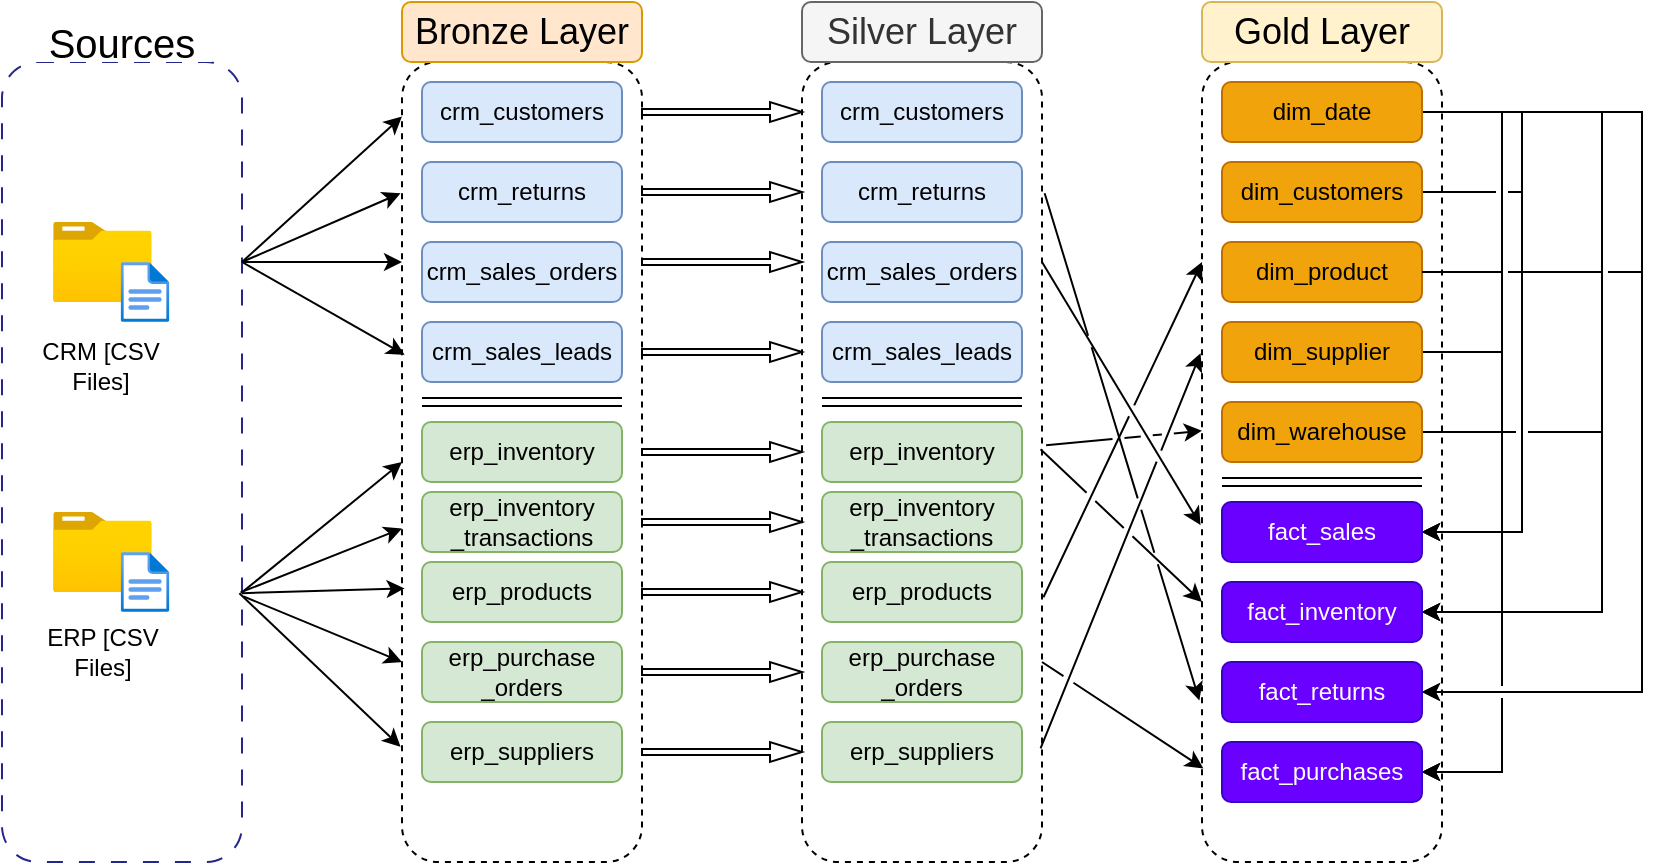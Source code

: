 <mxfile version="28.1.2">
  <diagram name="Page-1" id="ZmJrzv6IT6jI842BOoQp">
    <mxGraphModel dx="1042" dy="626" grid="1" gridSize="10" guides="1" tooltips="1" connect="1" arrows="1" fold="1" page="1" pageScale="1" pageWidth="1100" pageHeight="850" math="0" shadow="0">
      <root>
        <mxCell id="0" />
        <mxCell id="1" parent="0" />
        <mxCell id="AmxwaUaVY4FBrTd4A1zo-1" value="" style="rounded=1;whiteSpace=wrap;html=1;fillColor=none;dashed=1;" vertex="1" parent="1">
          <mxGeometry x="320" y="160" width="120" height="400" as="geometry" />
        </mxCell>
        <mxCell id="AmxwaUaVY4FBrTd4A1zo-2" value="&lt;font style=&quot;font-size: 18px;&quot;&gt;Bronze Layer&lt;/font&gt;" style="rounded=1;whiteSpace=wrap;html=1;fillColor=#ffe6cc;strokeColor=#d79b00;" vertex="1" parent="1">
          <mxGeometry x="320" y="130" width="120" height="30" as="geometry" />
        </mxCell>
        <mxCell id="AmxwaUaVY4FBrTd4A1zo-3" value="" style="rounded=1;whiteSpace=wrap;html=1;fillColor=none;dashed=1;" vertex="1" parent="1">
          <mxGeometry x="520" y="160" width="120" height="400" as="geometry" />
        </mxCell>
        <mxCell id="AmxwaUaVY4FBrTd4A1zo-4" value="&lt;font style=&quot;font-size: 18px;&quot;&gt;Silver Layer&lt;/font&gt;" style="rounded=1;whiteSpace=wrap;html=1;fillColor=#f5f5f5;strokeColor=#666666;fontColor=#333333;" vertex="1" parent="1">
          <mxGeometry x="520" y="130" width="120" height="30" as="geometry" />
        </mxCell>
        <mxCell id="AmxwaUaVY4FBrTd4A1zo-5" value="" style="rounded=1;whiteSpace=wrap;html=1;fillColor=none;dashed=1;" vertex="1" parent="1">
          <mxGeometry x="720" y="160" width="120" height="400" as="geometry" />
        </mxCell>
        <mxCell id="AmxwaUaVY4FBrTd4A1zo-6" value="&lt;font style=&quot;font-size: 18px;&quot;&gt;Gold Layer&lt;/font&gt;" style="rounded=1;whiteSpace=wrap;html=1;fillColor=#fff2cc;strokeColor=#d6b656;" vertex="1" parent="1">
          <mxGeometry x="720" y="130" width="120" height="30" as="geometry" />
        </mxCell>
        <mxCell id="AmxwaUaVY4FBrTd4A1zo-7" value="" style="rounded=1;whiteSpace=wrap;html=1;fillColor=none;strokeColor=light-dark(#23268b, #ededed);dashed=1;dashPattern=8 8;" vertex="1" parent="1">
          <mxGeometry x="120" y="160" width="120" height="400" as="geometry" />
        </mxCell>
        <mxCell id="AmxwaUaVY4FBrTd4A1zo-8" value="&lt;font style=&quot;font-size: 20px;&quot;&gt;Sources&lt;/font&gt;" style="rounded=0;whiteSpace=wrap;html=1;strokeColor=none;fillColor=default;" vertex="1" parent="1">
          <mxGeometry x="135" y="140" width="90" height="20" as="geometry" />
        </mxCell>
        <mxCell id="AmxwaUaVY4FBrTd4A1zo-9" value="" style="image;aspect=fixed;html=1;points=[];align=center;fontSize=12;image=img/lib/azure2/general/Folder_Blank.svg;" vertex="1" parent="1">
          <mxGeometry x="145.54" y="240.0" width="49.29" height="40" as="geometry" />
        </mxCell>
        <mxCell id="AmxwaUaVY4FBrTd4A1zo-10" value="" style="image;aspect=fixed;html=1;points=[];align=center;fontSize=12;image=img/lib/azure2/general/File.svg;" vertex="1" parent="1">
          <mxGeometry x="179.33" y="260.0" width="24.35" height="30" as="geometry" />
        </mxCell>
        <mxCell id="AmxwaUaVY4FBrTd4A1zo-11" value="" style="image;aspect=fixed;html=1;points=[];align=center;fontSize=12;image=img/lib/azure2/general/Folder_Blank.svg;" vertex="1" parent="1">
          <mxGeometry x="145.56" y="385.0" width="49.29" height="40" as="geometry" />
        </mxCell>
        <mxCell id="AmxwaUaVY4FBrTd4A1zo-12" value="" style="image;aspect=fixed;html=1;points=[];align=center;fontSize=12;image=img/lib/azure2/general/File.svg;" vertex="1" parent="1">
          <mxGeometry x="179.35" y="405.0" width="24.35" height="30" as="geometry" />
        </mxCell>
        <mxCell id="AmxwaUaVY4FBrTd4A1zo-13" value="CRM [CSV Files]" style="rounded=0;whiteSpace=wrap;html=1;strokeColor=none;fillColor=none;" vertex="1" parent="1">
          <mxGeometry x="136.72" y="300.0" width="65.21" height="24.55" as="geometry" />
        </mxCell>
        <mxCell id="AmxwaUaVY4FBrTd4A1zo-14" value="ERP [CSV Files]" style="rounded=0;whiteSpace=wrap;html=1;strokeColor=none;fillColor=none;" vertex="1" parent="1">
          <mxGeometry x="137.95" y="445.0" width="64.5" height="20" as="geometry" />
        </mxCell>
        <mxCell id="AmxwaUaVY4FBrTd4A1zo-15" value="crm_customers" style="rounded=1;whiteSpace=wrap;html=1;fillColor=#dae8fc;strokeColor=#6c8ebf;" vertex="1" parent="1">
          <mxGeometry x="330" y="170" width="100" height="30" as="geometry" />
        </mxCell>
        <mxCell id="AmxwaUaVY4FBrTd4A1zo-16" value="crm_returns" style="rounded=1;whiteSpace=wrap;html=1;fillColor=#dae8fc;strokeColor=#6c8ebf;" vertex="1" parent="1">
          <mxGeometry x="330" y="210" width="100" height="30" as="geometry" />
        </mxCell>
        <mxCell id="AmxwaUaVY4FBrTd4A1zo-17" value="crm_sales_orders" style="rounded=1;whiteSpace=wrap;html=1;fillColor=#dae8fc;strokeColor=#6c8ebf;" vertex="1" parent="1">
          <mxGeometry x="330" y="250" width="100" height="30" as="geometry" />
        </mxCell>
        <mxCell id="AmxwaUaVY4FBrTd4A1zo-18" value="crm_sales_leads" style="rounded=1;whiteSpace=wrap;html=1;fillColor=#dae8fc;strokeColor=#6c8ebf;" vertex="1" parent="1">
          <mxGeometry x="330" y="290" width="100" height="30" as="geometry" />
        </mxCell>
        <mxCell id="AmxwaUaVY4FBrTd4A1zo-20" value="" style="shape=link;html=1;rounded=0;" edge="1" parent="1">
          <mxGeometry width="100" relative="1" as="geometry">
            <mxPoint x="330" y="330" as="sourcePoint" />
            <mxPoint x="430" y="330" as="targetPoint" />
          </mxGeometry>
        </mxCell>
        <mxCell id="AmxwaUaVY4FBrTd4A1zo-21" value="erp_inventory" style="rounded=1;whiteSpace=wrap;html=1;fillColor=#d5e8d4;strokeColor=#82b366;" vertex="1" parent="1">
          <mxGeometry x="330" y="340" width="100" height="30" as="geometry" />
        </mxCell>
        <mxCell id="AmxwaUaVY4FBrTd4A1zo-22" value="erp_inventory&lt;br&gt;_transactions" style="rounded=1;whiteSpace=wrap;html=1;fillColor=#d5e8d4;strokeColor=#82b366;" vertex="1" parent="1">
          <mxGeometry x="330" y="375" width="100" height="30" as="geometry" />
        </mxCell>
        <mxCell id="AmxwaUaVY4FBrTd4A1zo-23" value="erp_products" style="rounded=1;whiteSpace=wrap;html=1;fillColor=#d5e8d4;strokeColor=#82b366;" vertex="1" parent="1">
          <mxGeometry x="330" y="410" width="100" height="30" as="geometry" />
        </mxCell>
        <mxCell id="AmxwaUaVY4FBrTd4A1zo-24" value="erp_purchase&lt;br&gt;_orders" style="rounded=1;whiteSpace=wrap;html=1;fillColor=#d5e8d4;strokeColor=#82b366;" vertex="1" parent="1">
          <mxGeometry x="330" y="450" width="100" height="30" as="geometry" />
        </mxCell>
        <mxCell id="AmxwaUaVY4FBrTd4A1zo-25" value="erp_suppliers" style="rounded=1;whiteSpace=wrap;html=1;fillColor=#d5e8d4;strokeColor=#82b366;" vertex="1" parent="1">
          <mxGeometry x="330" y="490" width="100" height="30" as="geometry" />
        </mxCell>
        <mxCell id="AmxwaUaVY4FBrTd4A1zo-26" value="crm_customers" style="rounded=1;whiteSpace=wrap;html=1;fillColor=#dae8fc;strokeColor=#6c8ebf;" vertex="1" parent="1">
          <mxGeometry x="530" y="170" width="100" height="30" as="geometry" />
        </mxCell>
        <mxCell id="AmxwaUaVY4FBrTd4A1zo-27" value="crm_returns" style="rounded=1;whiteSpace=wrap;html=1;fillColor=#dae8fc;strokeColor=#6c8ebf;" vertex="1" parent="1">
          <mxGeometry x="530" y="210" width="100" height="30" as="geometry" />
        </mxCell>
        <mxCell id="AmxwaUaVY4FBrTd4A1zo-28" value="crm_sales_orders" style="rounded=1;whiteSpace=wrap;html=1;fillColor=#dae8fc;strokeColor=#6c8ebf;" vertex="1" parent="1">
          <mxGeometry x="530" y="250" width="100" height="30" as="geometry" />
        </mxCell>
        <mxCell id="AmxwaUaVY4FBrTd4A1zo-29" value="crm_sales_leads" style="rounded=1;whiteSpace=wrap;html=1;fillColor=#dae8fc;strokeColor=#6c8ebf;" vertex="1" parent="1">
          <mxGeometry x="530" y="290" width="100" height="30" as="geometry" />
        </mxCell>
        <mxCell id="AmxwaUaVY4FBrTd4A1zo-30" value="" style="shape=link;html=1;rounded=0;" edge="1" parent="1">
          <mxGeometry width="100" relative="1" as="geometry">
            <mxPoint x="530" y="330" as="sourcePoint" />
            <mxPoint x="630" y="330" as="targetPoint" />
          </mxGeometry>
        </mxCell>
        <mxCell id="AmxwaUaVY4FBrTd4A1zo-31" value="erp_inventory" style="rounded=1;whiteSpace=wrap;html=1;fillColor=#d5e8d4;strokeColor=#82b366;" vertex="1" parent="1">
          <mxGeometry x="530" y="340" width="100" height="30" as="geometry" />
        </mxCell>
        <mxCell id="AmxwaUaVY4FBrTd4A1zo-32" value="erp_inventory&lt;br&gt;_transactions" style="rounded=1;whiteSpace=wrap;html=1;fillColor=#d5e8d4;strokeColor=#82b366;" vertex="1" parent="1">
          <mxGeometry x="530" y="375" width="100" height="30" as="geometry" />
        </mxCell>
        <mxCell id="AmxwaUaVY4FBrTd4A1zo-33" value="erp_products" style="rounded=1;whiteSpace=wrap;html=1;fillColor=#d5e8d4;strokeColor=#82b366;" vertex="1" parent="1">
          <mxGeometry x="530" y="410" width="100" height="30" as="geometry" />
        </mxCell>
        <mxCell id="AmxwaUaVY4FBrTd4A1zo-34" value="erp_purchase&lt;br&gt;_orders" style="rounded=1;whiteSpace=wrap;html=1;fillColor=#d5e8d4;strokeColor=#82b366;" vertex="1" parent="1">
          <mxGeometry x="530" y="450" width="100" height="30" as="geometry" />
        </mxCell>
        <mxCell id="AmxwaUaVY4FBrTd4A1zo-35" value="erp_suppliers" style="rounded=1;whiteSpace=wrap;html=1;fillColor=#d5e8d4;strokeColor=#82b366;" vertex="1" parent="1">
          <mxGeometry x="530" y="490" width="100" height="30" as="geometry" />
        </mxCell>
        <mxCell id="AmxwaUaVY4FBrTd4A1zo-36" value="" style="endArrow=classic;html=1;rounded=0;entryX=0;entryY=0.068;entryDx=0;entryDy=0;entryPerimeter=0;" edge="1" parent="1" target="AmxwaUaVY4FBrTd4A1zo-1">
          <mxGeometry width="50" height="50" relative="1" as="geometry">
            <mxPoint x="240" y="260" as="sourcePoint" />
            <mxPoint x="290" y="210" as="targetPoint" />
          </mxGeometry>
        </mxCell>
        <mxCell id="AmxwaUaVY4FBrTd4A1zo-37" value="" style="endArrow=classic;html=1;rounded=0;entryX=-0.006;entryY=0.164;entryDx=0;entryDy=0;entryPerimeter=0;exitX=1;exitY=0.25;exitDx=0;exitDy=0;" edge="1" parent="1" source="AmxwaUaVY4FBrTd4A1zo-7" target="AmxwaUaVY4FBrTd4A1zo-1">
          <mxGeometry width="50" height="50" relative="1" as="geometry">
            <mxPoint x="250" y="290" as="sourcePoint" />
            <mxPoint x="330" y="217" as="targetPoint" />
          </mxGeometry>
        </mxCell>
        <mxCell id="AmxwaUaVY4FBrTd4A1zo-38" value="" style="endArrow=classic;html=1;rounded=0;entryX=0;entryY=0.25;entryDx=0;entryDy=0;exitX=1;exitY=0.25;exitDx=0;exitDy=0;" edge="1" parent="1" source="AmxwaUaVY4FBrTd4A1zo-7" target="AmxwaUaVY4FBrTd4A1zo-1">
          <mxGeometry width="50" height="50" relative="1" as="geometry">
            <mxPoint x="280" y="284" as="sourcePoint" />
            <mxPoint x="359" y="250" as="targetPoint" />
          </mxGeometry>
        </mxCell>
        <mxCell id="AmxwaUaVY4FBrTd4A1zo-39" value="" style="endArrow=classic;html=1;rounded=0;entryX=0.011;entryY=0.366;entryDx=0;entryDy=0;entryPerimeter=0;exitX=1;exitY=0.25;exitDx=0;exitDy=0;" edge="1" parent="1" source="AmxwaUaVY4FBrTd4A1zo-7" target="AmxwaUaVY4FBrTd4A1zo-1">
          <mxGeometry width="50" height="50" relative="1" as="geometry">
            <mxPoint x="290" y="314" as="sourcePoint" />
            <mxPoint x="369" y="280" as="targetPoint" />
          </mxGeometry>
        </mxCell>
        <mxCell id="AmxwaUaVY4FBrTd4A1zo-40" value="" style="endArrow=classic;html=1;rounded=0;entryX=0;entryY=0.5;entryDx=0;entryDy=0;exitX=1;exitY=0.663;exitDx=0;exitDy=0;exitPerimeter=0;" edge="1" parent="1" source="AmxwaUaVY4FBrTd4A1zo-7" target="AmxwaUaVY4FBrTd4A1zo-1">
          <mxGeometry width="50" height="50" relative="1" as="geometry">
            <mxPoint x="250" y="343" as="sourcePoint" />
            <mxPoint x="330" y="270" as="targetPoint" />
          </mxGeometry>
        </mxCell>
        <mxCell id="AmxwaUaVY4FBrTd4A1zo-41" value="" style="endArrow=classic;html=1;rounded=0;entryX=-0.006;entryY=0.856;entryDx=0;entryDy=0;entryPerimeter=0;exitX=0.989;exitY=0.664;exitDx=0;exitDy=0;exitPerimeter=0;" edge="1" parent="1" source="AmxwaUaVY4FBrTd4A1zo-7" target="AmxwaUaVY4FBrTd4A1zo-1">
          <mxGeometry width="50" height="50" relative="1" as="geometry">
            <mxPoint x="280" y="453" as="sourcePoint" />
            <mxPoint x="360" y="380" as="targetPoint" />
          </mxGeometry>
        </mxCell>
        <mxCell id="AmxwaUaVY4FBrTd4A1zo-42" value="" style="endArrow=classic;html=1;rounded=0;entryX=0;entryY=0.75;entryDx=0;entryDy=0;exitX=1.006;exitY=0.668;exitDx=0;exitDy=0;exitPerimeter=0;" edge="1" parent="1" source="AmxwaUaVY4FBrTd4A1zo-7" target="AmxwaUaVY4FBrTd4A1zo-1">
          <mxGeometry width="50" height="50" relative="1" as="geometry">
            <mxPoint x="280" y="453" as="sourcePoint" />
            <mxPoint x="360" y="380" as="targetPoint" />
          </mxGeometry>
        </mxCell>
        <mxCell id="AmxwaUaVY4FBrTd4A1zo-43" value="" style="endArrow=classic;html=1;rounded=0;entryX=0.011;entryY=0.658;entryDx=0;entryDy=0;entryPerimeter=0;exitX=1;exitY=0.664;exitDx=0;exitDy=0;exitPerimeter=0;" edge="1" parent="1" source="AmxwaUaVY4FBrTd4A1zo-7" target="AmxwaUaVY4FBrTd4A1zo-1">
          <mxGeometry width="50" height="50" relative="1" as="geometry">
            <mxPoint x="280" y="453" as="sourcePoint" />
            <mxPoint x="360" y="380" as="targetPoint" />
          </mxGeometry>
        </mxCell>
        <mxCell id="AmxwaUaVY4FBrTd4A1zo-44" value="" style="endArrow=classic;html=1;rounded=0;entryX=0;entryY=0.583;entryDx=0;entryDy=0;entryPerimeter=0;exitX=0.994;exitY=0.663;exitDx=0;exitDy=0;exitPerimeter=0;" edge="1" parent="1" source="AmxwaUaVY4FBrTd4A1zo-7" target="AmxwaUaVY4FBrTd4A1zo-1">
          <mxGeometry width="50" height="50" relative="1" as="geometry">
            <mxPoint x="280" y="453" as="sourcePoint" />
            <mxPoint x="360" y="380" as="targetPoint" />
          </mxGeometry>
        </mxCell>
        <mxCell id="AmxwaUaVY4FBrTd4A1zo-45" value="" style="shape=singleArrow;whiteSpace=wrap;html=1;" vertex="1" parent="1">
          <mxGeometry x="440" y="180" width="80" height="10" as="geometry" />
        </mxCell>
        <mxCell id="AmxwaUaVY4FBrTd4A1zo-46" value="" style="shape=singleArrow;whiteSpace=wrap;html=1;" vertex="1" parent="1">
          <mxGeometry x="440" y="220" width="80" height="10" as="geometry" />
        </mxCell>
        <mxCell id="AmxwaUaVY4FBrTd4A1zo-47" value="" style="shape=singleArrow;whiteSpace=wrap;html=1;" vertex="1" parent="1">
          <mxGeometry x="440" y="255" width="80" height="10" as="geometry" />
        </mxCell>
        <mxCell id="AmxwaUaVY4FBrTd4A1zo-48" value="" style="shape=singleArrow;whiteSpace=wrap;html=1;" vertex="1" parent="1">
          <mxGeometry x="440" y="300" width="80" height="10" as="geometry" />
        </mxCell>
        <mxCell id="AmxwaUaVY4FBrTd4A1zo-49" value="" style="shape=singleArrow;whiteSpace=wrap;html=1;" vertex="1" parent="1">
          <mxGeometry x="440" y="350" width="80" height="10" as="geometry" />
        </mxCell>
        <mxCell id="AmxwaUaVY4FBrTd4A1zo-50" value="" style="shape=singleArrow;whiteSpace=wrap;html=1;" vertex="1" parent="1">
          <mxGeometry x="440" y="385" width="80" height="10" as="geometry" />
        </mxCell>
        <mxCell id="AmxwaUaVY4FBrTd4A1zo-51" value="" style="shape=singleArrow;whiteSpace=wrap;html=1;" vertex="1" parent="1">
          <mxGeometry x="440" y="420" width="80" height="10" as="geometry" />
        </mxCell>
        <mxCell id="AmxwaUaVY4FBrTd4A1zo-52" value="" style="shape=singleArrow;whiteSpace=wrap;html=1;" vertex="1" parent="1">
          <mxGeometry x="440" y="460" width="80" height="10" as="geometry" />
        </mxCell>
        <mxCell id="AmxwaUaVY4FBrTd4A1zo-53" value="" style="shape=singleArrow;whiteSpace=wrap;html=1;" vertex="1" parent="1">
          <mxGeometry x="440" y="500" width="80" height="10" as="geometry" />
        </mxCell>
        <mxCell id="AmxwaUaVY4FBrTd4A1zo-72" style="edgeStyle=orthogonalEdgeStyle;rounded=0;orthogonalLoop=1;jettySize=auto;html=1;entryX=1;entryY=0.5;entryDx=0;entryDy=0;jumpStyle=gap;" edge="1" parent="1" source="AmxwaUaVY4FBrTd4A1zo-54" target="AmxwaUaVY4FBrTd4A1zo-61">
          <mxGeometry relative="1" as="geometry">
            <Array as="points">
              <mxPoint x="880" y="185" />
              <mxPoint x="880" y="395" />
            </Array>
          </mxGeometry>
        </mxCell>
        <mxCell id="AmxwaUaVY4FBrTd4A1zo-75" style="edgeStyle=orthogonalEdgeStyle;rounded=0;orthogonalLoop=1;jettySize=auto;html=1;entryX=1;entryY=0.5;entryDx=0;entryDy=0;jumpStyle=gap;" edge="1" parent="1" source="AmxwaUaVY4FBrTd4A1zo-54" target="AmxwaUaVY4FBrTd4A1zo-62">
          <mxGeometry relative="1" as="geometry">
            <Array as="points">
              <mxPoint x="920" y="185" />
              <mxPoint x="920" y="435" />
            </Array>
          </mxGeometry>
        </mxCell>
        <mxCell id="AmxwaUaVY4FBrTd4A1zo-80" style="edgeStyle=orthogonalEdgeStyle;rounded=0;orthogonalLoop=1;jettySize=auto;html=1;entryX=1;entryY=0.5;entryDx=0;entryDy=0;jumpStyle=gap;" edge="1" parent="1" source="AmxwaUaVY4FBrTd4A1zo-54" target="AmxwaUaVY4FBrTd4A1zo-63">
          <mxGeometry relative="1" as="geometry">
            <Array as="points">
              <mxPoint x="940" y="185" />
              <mxPoint x="940" y="475" />
            </Array>
          </mxGeometry>
        </mxCell>
        <mxCell id="AmxwaUaVY4FBrTd4A1zo-85" style="edgeStyle=orthogonalEdgeStyle;rounded=0;orthogonalLoop=1;jettySize=auto;html=1;entryX=1;entryY=0.5;entryDx=0;entryDy=0;jumpStyle=gap;" edge="1" parent="1" source="AmxwaUaVY4FBrTd4A1zo-54" target="AmxwaUaVY4FBrTd4A1zo-64">
          <mxGeometry relative="1" as="geometry">
            <Array as="points">
              <mxPoint x="870" y="185" />
              <mxPoint x="870" y="515" />
            </Array>
          </mxGeometry>
        </mxCell>
        <mxCell id="AmxwaUaVY4FBrTd4A1zo-54" value="dim_date" style="rounded=1;whiteSpace=wrap;html=1;fillColor=#f0a30a;strokeColor=#BD7000;fontColor=#000000;" vertex="1" parent="1">
          <mxGeometry x="730" y="170" width="100" height="30" as="geometry" />
        </mxCell>
        <mxCell id="AmxwaUaVY4FBrTd4A1zo-70" style="edgeStyle=orthogonalEdgeStyle;rounded=0;orthogonalLoop=1;jettySize=auto;html=1;exitX=1;exitY=0.5;exitDx=0;exitDy=0;entryX=1;entryY=0.5;entryDx=0;entryDy=0;jumpStyle=gap;" edge="1" parent="1" source="AmxwaUaVY4FBrTd4A1zo-55" target="AmxwaUaVY4FBrTd4A1zo-61">
          <mxGeometry relative="1" as="geometry">
            <mxPoint x="880" y="400" as="targetPoint" />
            <Array as="points">
              <mxPoint x="880" y="225" />
              <mxPoint x="880" y="395" />
            </Array>
          </mxGeometry>
        </mxCell>
        <mxCell id="AmxwaUaVY4FBrTd4A1zo-55" value="dim_customers" style="rounded=1;whiteSpace=wrap;html=1;fillColor=#f0a30a;strokeColor=#BD7000;fontColor=#000000;" vertex="1" parent="1">
          <mxGeometry x="730" y="210" width="100" height="30" as="geometry" />
        </mxCell>
        <mxCell id="AmxwaUaVY4FBrTd4A1zo-71" style="edgeStyle=orthogonalEdgeStyle;rounded=0;orthogonalLoop=1;jettySize=auto;html=1;entryX=1;entryY=0.5;entryDx=0;entryDy=0;jumpStyle=gap;" edge="1" parent="1" source="AmxwaUaVY4FBrTd4A1zo-56" target="AmxwaUaVY4FBrTd4A1zo-61">
          <mxGeometry relative="1" as="geometry">
            <Array as="points">
              <mxPoint x="880" y="265" />
              <mxPoint x="880" y="395" />
            </Array>
          </mxGeometry>
        </mxCell>
        <mxCell id="AmxwaUaVY4FBrTd4A1zo-74" style="edgeStyle=orthogonalEdgeStyle;rounded=0;orthogonalLoop=1;jettySize=auto;html=1;entryX=1;entryY=0.5;entryDx=0;entryDy=0;jumpStyle=gap;" edge="1" parent="1" source="AmxwaUaVY4FBrTd4A1zo-56" target="AmxwaUaVY4FBrTd4A1zo-62">
          <mxGeometry relative="1" as="geometry">
            <Array as="points">
              <mxPoint x="920" y="265" />
              <mxPoint x="920" y="435" />
            </Array>
          </mxGeometry>
        </mxCell>
        <mxCell id="AmxwaUaVY4FBrTd4A1zo-84" style="edgeStyle=orthogonalEdgeStyle;rounded=0;orthogonalLoop=1;jettySize=auto;html=1;entryX=1;entryY=0.5;entryDx=0;entryDy=0;jumpStyle=gap;" edge="1" parent="1" source="AmxwaUaVY4FBrTd4A1zo-56" target="AmxwaUaVY4FBrTd4A1zo-64">
          <mxGeometry relative="1" as="geometry">
            <Array as="points">
              <mxPoint x="870" y="265" />
              <mxPoint x="870" y="515" />
            </Array>
          </mxGeometry>
        </mxCell>
        <mxCell id="AmxwaUaVY4FBrTd4A1zo-56" value="dim_product" style="rounded=1;whiteSpace=wrap;html=1;fillColor=#f0a30a;strokeColor=#BD7000;fontColor=#000000;" vertex="1" parent="1">
          <mxGeometry x="730" y="250" width="100" height="30" as="geometry" />
        </mxCell>
        <mxCell id="AmxwaUaVY4FBrTd4A1zo-83" style="edgeStyle=orthogonalEdgeStyle;rounded=0;orthogonalLoop=1;jettySize=auto;html=1;entryX=1;entryY=0.5;entryDx=0;entryDy=0;jumpStyle=gap;" edge="1" parent="1" source="AmxwaUaVY4FBrTd4A1zo-57" target="AmxwaUaVY4FBrTd4A1zo-64">
          <mxGeometry relative="1" as="geometry">
            <Array as="points">
              <mxPoint x="870" y="305" />
              <mxPoint x="870" y="515" />
            </Array>
          </mxGeometry>
        </mxCell>
        <mxCell id="AmxwaUaVY4FBrTd4A1zo-57" value="dim_supplier" style="rounded=1;whiteSpace=wrap;html=1;fillColor=#f0a30a;strokeColor=#BD7000;fontColor=#000000;" vertex="1" parent="1">
          <mxGeometry x="730" y="290" width="100" height="30" as="geometry" />
        </mxCell>
        <mxCell id="AmxwaUaVY4FBrTd4A1zo-76" style="edgeStyle=orthogonalEdgeStyle;rounded=0;orthogonalLoop=1;jettySize=auto;html=1;entryX=1;entryY=0.5;entryDx=0;entryDy=0;jumpStyle=gap;" edge="1" parent="1" source="AmxwaUaVY4FBrTd4A1zo-58" target="AmxwaUaVY4FBrTd4A1zo-62">
          <mxGeometry relative="1" as="geometry">
            <Array as="points">
              <mxPoint x="920" y="345.0" />
              <mxPoint x="920" y="435" />
            </Array>
          </mxGeometry>
        </mxCell>
        <mxCell id="AmxwaUaVY4FBrTd4A1zo-58" value="dim_warehouse" style="rounded=1;whiteSpace=wrap;html=1;fillColor=#f0a30a;strokeColor=#BD7000;fontColor=#000000;" vertex="1" parent="1">
          <mxGeometry x="730" y="330" width="100" height="30" as="geometry" />
        </mxCell>
        <mxCell id="AmxwaUaVY4FBrTd4A1zo-60" value="" style="shape=link;html=1;rounded=0;" edge="1" parent="1">
          <mxGeometry width="100" relative="1" as="geometry">
            <mxPoint x="730" y="370" as="sourcePoint" />
            <mxPoint x="830" y="370" as="targetPoint" />
          </mxGeometry>
        </mxCell>
        <mxCell id="AmxwaUaVY4FBrTd4A1zo-61" value="fact_sales" style="rounded=1;whiteSpace=wrap;html=1;fillColor=#6a00ff;strokeColor=#3700CC;fontColor=#ffffff;" vertex="1" parent="1">
          <mxGeometry x="730" y="380" width="100" height="30" as="geometry" />
        </mxCell>
        <mxCell id="AmxwaUaVY4FBrTd4A1zo-62" value="fact_inventory" style="rounded=1;whiteSpace=wrap;html=1;fillColor=#6a00ff;strokeColor=#3700CC;fontColor=#ffffff;" vertex="1" parent="1">
          <mxGeometry x="730" y="420" width="100" height="30" as="geometry" />
        </mxCell>
        <mxCell id="AmxwaUaVY4FBrTd4A1zo-63" value="fact_returns" style="rounded=1;whiteSpace=wrap;html=1;fillColor=#6a00ff;strokeColor=#3700CC;fontColor=#ffffff;" vertex="1" parent="1">
          <mxGeometry x="730" y="460" width="100" height="30" as="geometry" />
        </mxCell>
        <mxCell id="AmxwaUaVY4FBrTd4A1zo-64" value="fact_purchases" style="rounded=1;whiteSpace=wrap;html=1;fillColor=#6a00ff;strokeColor=#3700CC;fontColor=#ffffff;" vertex="1" parent="1">
          <mxGeometry x="730" y="500" width="100" height="30" as="geometry" />
        </mxCell>
        <mxCell id="AmxwaUaVY4FBrTd4A1zo-66" value="" style="endArrow=classic;html=1;rounded=0;exitX=1;exitY=0.25;exitDx=0;exitDy=0;entryX=-0.006;entryY=0.579;entryDx=0;entryDy=0;entryPerimeter=0;jumpStyle=gap;" edge="1" parent="1" source="AmxwaUaVY4FBrTd4A1zo-3" target="AmxwaUaVY4FBrTd4A1zo-5">
          <mxGeometry width="50" height="50" relative="1" as="geometry">
            <mxPoint x="490" y="350" as="sourcePoint" />
            <mxPoint x="540" y="300" as="targetPoint" />
          </mxGeometry>
        </mxCell>
        <mxCell id="AmxwaUaVY4FBrTd4A1zo-67" value="" style="endArrow=classic;html=1;rounded=0;exitX=1.006;exitY=0.669;exitDx=0;exitDy=0;exitPerimeter=0;entryX=0;entryY=0.25;entryDx=0;entryDy=0;jumpStyle=gap;" edge="1" parent="1" source="AmxwaUaVY4FBrTd4A1zo-3" target="AmxwaUaVY4FBrTd4A1zo-5">
          <mxGeometry width="50" height="50" relative="1" as="geometry">
            <mxPoint x="490" y="350" as="sourcePoint" />
            <mxPoint x="670" y="280" as="targetPoint" />
          </mxGeometry>
        </mxCell>
        <mxCell id="AmxwaUaVY4FBrTd4A1zo-68" value="" style="endArrow=classic;html=1;rounded=0;exitX=0.994;exitY=0.858;exitDx=0;exitDy=0;exitPerimeter=0;entryX=-0.006;entryY=0.364;entryDx=0;entryDy=0;entryPerimeter=0;jumpStyle=gap;" edge="1" parent="1" source="AmxwaUaVY4FBrTd4A1zo-3" target="AmxwaUaVY4FBrTd4A1zo-5">
          <mxGeometry width="50" height="50" relative="1" as="geometry">
            <mxPoint x="670" y="240" as="sourcePoint" />
            <mxPoint x="747" y="276" as="targetPoint" />
          </mxGeometry>
        </mxCell>
        <mxCell id="AmxwaUaVY4FBrTd4A1zo-69" value="" style="endArrow=classic;html=1;rounded=0;exitX=1.017;exitY=0.479;exitDx=0;exitDy=0;exitPerimeter=0;entryX=0;entryY=0.461;entryDx=0;entryDy=0;entryPerimeter=0;jumpStyle=gap;" edge="1" parent="1" source="AmxwaUaVY4FBrTd4A1zo-3" target="AmxwaUaVY4FBrTd4A1zo-5">
          <mxGeometry width="50" height="50" relative="1" as="geometry">
            <mxPoint x="680" y="220" as="sourcePoint" />
            <mxPoint x="757" y="256" as="targetPoint" />
          </mxGeometry>
        </mxCell>
        <mxCell id="AmxwaUaVY4FBrTd4A1zo-73" value="" style="endArrow=classic;html=1;rounded=0;exitX=0.994;exitY=0.484;exitDx=0;exitDy=0;exitPerimeter=0;entryX=0;entryY=0.675;entryDx=0;entryDy=0;entryPerimeter=0;jumpStyle=gap;" edge="1" parent="1" source="AmxwaUaVY4FBrTd4A1zo-3" target="AmxwaUaVY4FBrTd4A1zo-5">
          <mxGeometry width="50" height="50" relative="1" as="geometry">
            <mxPoint x="650" y="368" as="sourcePoint" />
            <mxPoint x="728" y="360" as="targetPoint" />
          </mxGeometry>
        </mxCell>
        <mxCell id="AmxwaUaVY4FBrTd4A1zo-77" value="" style="endArrow=classic;html=1;rounded=0;exitX=1.011;exitY=0.164;exitDx=0;exitDy=0;entryX=-0.011;entryY=0.798;entryDx=0;entryDy=0;entryPerimeter=0;exitPerimeter=0;jumpStyle=gap;" edge="1" parent="1" source="AmxwaUaVY4FBrTd4A1zo-3" target="AmxwaUaVY4FBrTd4A1zo-5">
          <mxGeometry width="50" height="50" relative="1" as="geometry">
            <mxPoint x="660" y="300" as="sourcePoint" />
            <mxPoint x="739" y="432" as="targetPoint" />
          </mxGeometry>
        </mxCell>
        <mxCell id="AmxwaUaVY4FBrTd4A1zo-78" style="edgeStyle=orthogonalEdgeStyle;rounded=0;orthogonalLoop=1;jettySize=auto;html=1;entryX=1;entryY=0.5;entryDx=0;entryDy=0;jumpStyle=gap;" edge="1" parent="1" source="AmxwaUaVY4FBrTd4A1zo-56" target="AmxwaUaVY4FBrTd4A1zo-63">
          <mxGeometry relative="1" as="geometry">
            <Array as="points">
              <mxPoint x="940" y="265" />
              <mxPoint x="940" y="475" />
            </Array>
          </mxGeometry>
        </mxCell>
        <mxCell id="AmxwaUaVY4FBrTd4A1zo-82" value="" style="endArrow=classic;html=1;rounded=0;exitX=1;exitY=0.75;exitDx=0;exitDy=0;entryX=0.006;entryY=0.883;entryDx=0;entryDy=0;entryPerimeter=0;jumpStyle=gap;" edge="1" parent="1" source="AmxwaUaVY4FBrTd4A1zo-3" target="AmxwaUaVY4FBrTd4A1zo-5">
          <mxGeometry width="50" height="50" relative="1" as="geometry">
            <mxPoint x="700" y="390" as="sourcePoint" />
            <mxPoint x="779" y="522" as="targetPoint" />
          </mxGeometry>
        </mxCell>
      </root>
    </mxGraphModel>
  </diagram>
</mxfile>
